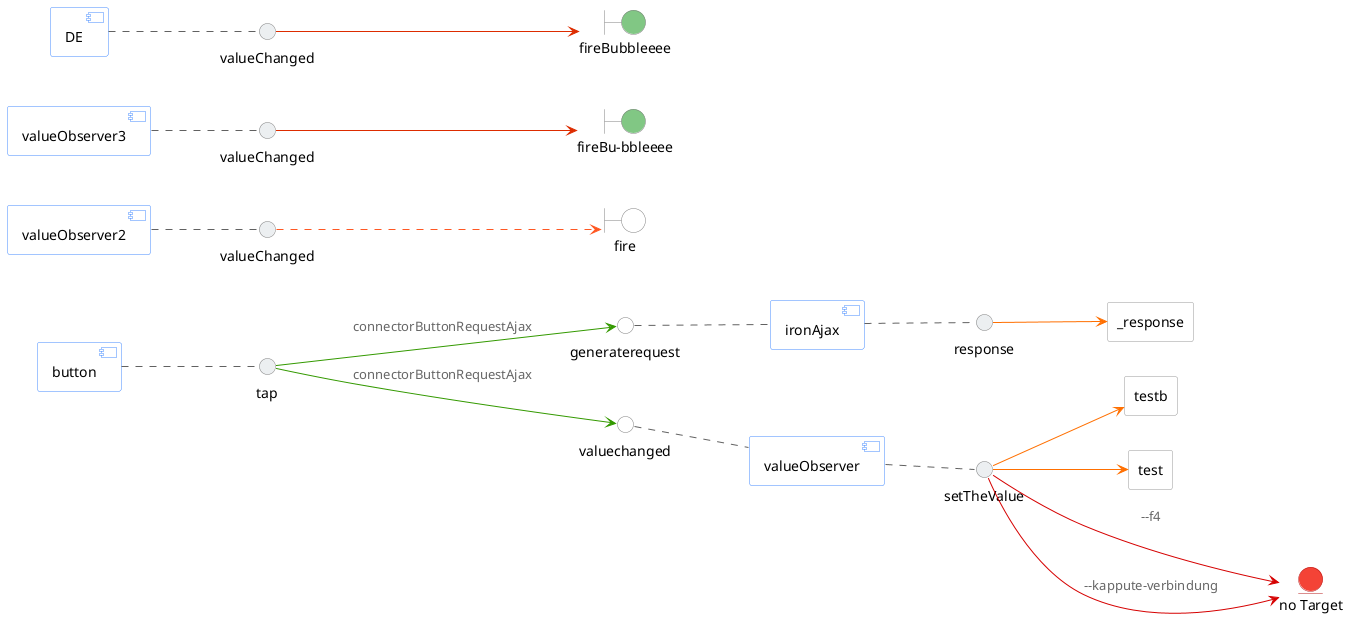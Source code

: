 @startuml
left to right direction
 skinparam interface {
backgroundColor lightgrey
borderColor grey
}
skinparam boundary {
backgroundColor lightgrey
borderColor grey
}
skinparam entity {
backgroundColor #f44336
borderColor #b71c1c
}
skinparam component {
ArrowColor #339900
ArrowFontColor #666666
borderColor #448AFF
}
skinparam agent {
ArrowFontColor #666666
borderColor #999999
}
agent _response as valueelement_response #white
component ironAjax #white
agent testb as valueelementtestb #white
component valueObserver #white
agent test as valueelementtest #white
boundary "fire" as fireFire #white
component valueObserver2 #white
boundary "fireBu-bbleeee" as firebubbleFirebuBbleeee #81C784
component valueObserver3 #white
boundary "fireBubbleeee" as firebubbleFirebubbleeee #81C784
component "DE" as valueObserver4 #white
component button #white
interface generaterequest as interfaceGeneraterequestironAjax  #white
interfaceGeneraterequestironAjax .. ironAjax #616161
interface valuechanged as interfaceValuechangedvalueObserver  #white
interfaceValuechangedvalueObserver .. valueObserver #616161
interface response as interfaceResponseironAjax #ECEFF1
ironAjax .. interfaceResponseironAjax #616161
interfaceResponseironAjax --> valueelement_response #FF6F00
interface setTheValue as interfaceSetTheValuevalueObserver #ECEFF1
valueObserver .. interfaceSetTheValuevalueObserver #616161
interfaceSetTheValuevalueObserver --> valueelementtestb #FF6F00
interfaceSetTheValuevalueObserver --> valueelementtest #FF6F00
interface valueChanged as interfaceValueChangedvalueObserver2 #ECEFF1
valueObserver2 .. interfaceValueChangedvalueObserver2 #616161
interfaceValueChangedvalueObserver2 ..> fireFire #FF5722
interface valueChanged as interfaceValueChangedvalueObserver3 #ECEFF1
valueObserver3 .. interfaceValueChangedvalueObserver3 #616161
interfaceValueChangedvalueObserver3 --> firebubbleFirebuBbleeee #DD2C00
interface valueChanged as interfaceValueChangedvalueObserver4 #ECEFF1
valueObserver4 .. interfaceValueChangedvalueObserver4 #616161
interfaceValueChangedvalueObserver4 --> firebubbleFirebubbleeee #DD2C00
interface tap as interfaceTapbutton #ECEFF1
button .. interfaceTapbutton #616161
entity "no Target" as XXXXXnirvanaXXXXX
interfaceSetTheValuevalueObserver --->  XXXXXnirvanaXXXXX  #d50000 :--f4
interfaceSetTheValuevalueObserver --->  XXXXXnirvanaXXXXX  #d50000 :--kappute-verbindung
interfaceTapbutton --> interfaceGeneraterequestironAjax :connectorButtonRequestAjax
interfaceTapbutton --> interfaceValuechangedvalueObserver :connectorButtonRequestAjax
@enduml
